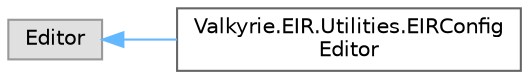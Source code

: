 digraph "Graphical Class Hierarchy"
{
 // LATEX_PDF_SIZE
  bgcolor="transparent";
  edge [fontname=Helvetica,fontsize=10,labelfontname=Helvetica,labelfontsize=10];
  node [fontname=Helvetica,fontsize=10,shape=box,height=0.2,width=0.4];
  rankdir="LR";
  Node0 [id="Node000000",label="Editor",height=0.2,width=0.4,color="grey60", fillcolor="#E0E0E0", style="filled",tooltip=" "];
  Node0 -> Node1 [id="edge2_Node000000_Node000001",dir="back",color="steelblue1",style="solid",tooltip=" "];
  Node1 [id="Node000001",label="Valkyrie.EIR.Utilities.EIRConfig\lEditor",height=0.2,width=0.4,color="grey40", fillcolor="white", style="filled",URL="$d7/d13/class_valkyrie_1_1_e_i_r_1_1_utilities_1_1_e_i_r_config_editor.html",tooltip=" "];
}

